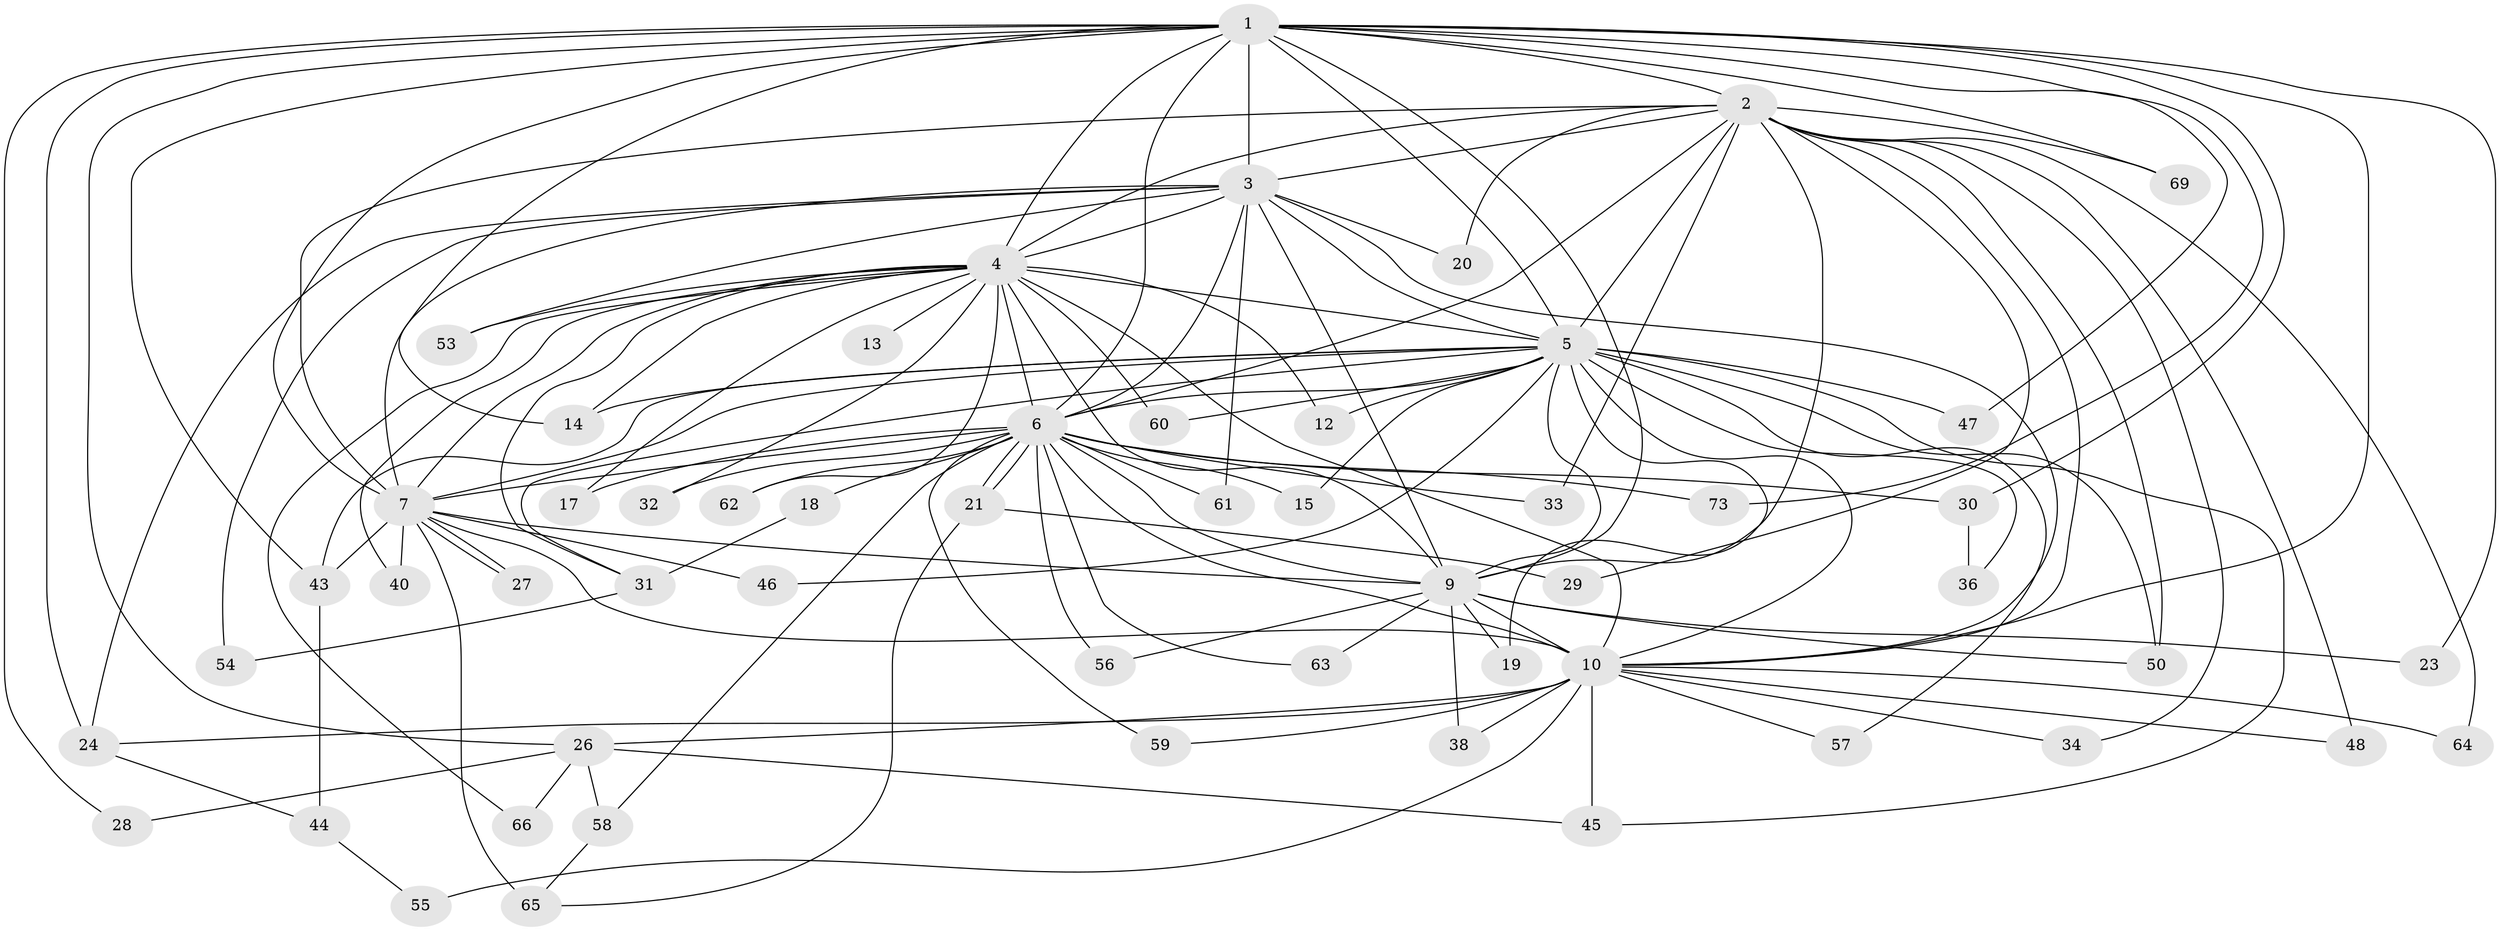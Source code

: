 // Generated by graph-tools (version 1.1) at 2025/51/02/27/25 19:51:52]
// undirected, 55 vertices, 133 edges
graph export_dot {
graph [start="1"]
  node [color=gray90,style=filled];
  1 [super="+25"];
  2 [super="+39"];
  3 [super="+70"];
  4 [super="+11"];
  5 [super="+49"];
  6 [super="+8"];
  7 [super="+41"];
  9 [super="+42"];
  10 [super="+22"];
  12;
  13;
  14 [super="+16"];
  15;
  17;
  18;
  19;
  20;
  21;
  23;
  24 [super="+71"];
  26 [super="+52"];
  27;
  28;
  29;
  30 [super="+37"];
  31 [super="+35"];
  32;
  33;
  34;
  36;
  38;
  40;
  43 [super="+51"];
  44;
  45;
  46;
  47;
  48;
  50 [super="+67"];
  53;
  54;
  55;
  56;
  57;
  58 [super="+72"];
  59;
  60;
  61;
  62;
  63;
  64;
  65 [super="+68"];
  66;
  69;
  73;
  1 -- 2;
  1 -- 3;
  1 -- 4;
  1 -- 5;
  1 -- 6 [weight=2];
  1 -- 7;
  1 -- 9 [weight=2];
  1 -- 10;
  1 -- 14;
  1 -- 23;
  1 -- 24 [weight=2];
  1 -- 26;
  1 -- 28;
  1 -- 30;
  1 -- 47;
  1 -- 73;
  1 -- 69;
  1 -- 43;
  2 -- 3;
  2 -- 4;
  2 -- 5 [weight=2];
  2 -- 6 [weight=2];
  2 -- 7;
  2 -- 9;
  2 -- 10;
  2 -- 20;
  2 -- 29;
  2 -- 33;
  2 -- 34;
  2 -- 48;
  2 -- 50;
  2 -- 69;
  2 -- 64;
  3 -- 4;
  3 -- 5;
  3 -- 6 [weight=2];
  3 -- 7;
  3 -- 9;
  3 -- 10;
  3 -- 20;
  3 -- 53;
  3 -- 54;
  3 -- 61;
  3 -- 24 [weight=2];
  4 -- 5;
  4 -- 6 [weight=3];
  4 -- 7;
  4 -- 9;
  4 -- 10;
  4 -- 12;
  4 -- 13 [weight=2];
  4 -- 17;
  4 -- 32;
  4 -- 40;
  4 -- 53;
  4 -- 60;
  4 -- 62;
  4 -- 66;
  4 -- 31;
  4 -- 14;
  5 -- 6 [weight=2];
  5 -- 7 [weight=2];
  5 -- 9;
  5 -- 10;
  5 -- 12;
  5 -- 14;
  5 -- 15;
  5 -- 19;
  5 -- 31;
  5 -- 36;
  5 -- 43;
  5 -- 45;
  5 -- 46;
  5 -- 47;
  5 -- 57;
  5 -- 60;
  5 -- 50;
  6 -- 7 [weight=3];
  6 -- 9 [weight=2];
  6 -- 10 [weight=3];
  6 -- 15;
  6 -- 21;
  6 -- 21;
  6 -- 30 [weight=2];
  6 -- 58;
  6 -- 59;
  6 -- 62;
  6 -- 73;
  6 -- 17;
  6 -- 18;
  6 -- 32;
  6 -- 33;
  6 -- 56;
  6 -- 61;
  6 -- 63;
  7 -- 9;
  7 -- 10;
  7 -- 27;
  7 -- 27;
  7 -- 40;
  7 -- 43;
  7 -- 46;
  7 -- 65 [weight=2];
  9 -- 10;
  9 -- 19;
  9 -- 23;
  9 -- 38;
  9 -- 50;
  9 -- 56;
  9 -- 63;
  10 -- 24;
  10 -- 34;
  10 -- 45;
  10 -- 55;
  10 -- 57;
  10 -- 59;
  10 -- 64;
  10 -- 48;
  10 -- 26;
  10 -- 38;
  18 -- 31;
  21 -- 29;
  21 -- 65;
  24 -- 44;
  26 -- 28;
  26 -- 58;
  26 -- 66;
  26 -- 45;
  30 -- 36;
  31 -- 54;
  43 -- 44;
  44 -- 55;
  58 -- 65;
}
